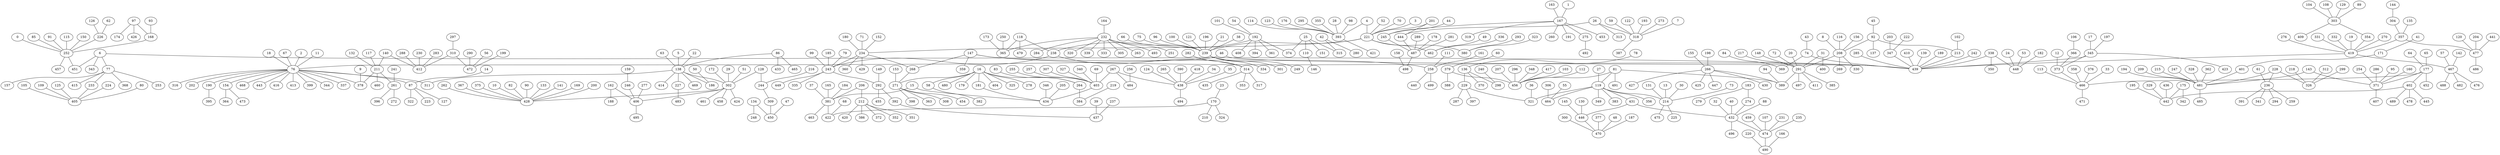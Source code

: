 graph Gnr_Geograf_Sim_n500_r05_BFS {
439;
6;
46;
74;
139;
147;
189;
213;
242;
285;
338;
345;
347;
410;
419;
19;
270;
276;
331;
332;
354;
357;
467;
203;
222;
17;
197;
423;
373;
448;
350;
92;
102;
359;
268;
258;
43;
369;
76;
451;
343;
77;
415;
368;
253;
233;
157;
252;
2;
11;
18;
67;
468;
443;
416;
413;
399;
378;
344;
337;
316;
311;
202;
190;
154;
87;
84;
111;
161;
499;
440;
234;
271;
45;
208;
137;
24;
53;
182;
12;
366;
466;
57;
142;
488;
482;
476;
135;
304;
477;
303;
89;
104;
108;
129;
409;
120;
204;
441;
486;
144;
33;
113;
177;
358;
376;
471;
106;
8;
116;
156;
330;
291;
269;
16;
153;
454;
398;
363;
308;
71;
152;
180;
221;
429;
360;
243;
14;
322;
223;
127;
473;
364;
395;
138;
9;
211;
0;
85;
91;
115;
150;
168;
226;
457;
405;
80;
105;
109;
125;
224;
62;
126;
93;
97;
117;
132;
140;
460;
261;
5;
22;
63;
86;
469;
414;
302;
227;
186;
79;
99;
185;
238;
449;
335;
292;
3;
4;
52;
70;
201;
462;
380;
239;
480;
404;
325;
278;
264;
181;
179;
58;
20;
31;
72;
148;
217;
497;
411;
389;
385;
64;
65;
452;
402;
371;
95;
143;
160;
254;
286;
407;
489;
478;
445;
442;
81;
94;
266;
400;
382;
434;
83;
384;
21;
38;
66;
75;
96;
100;
121;
196;
334;
301;
249;
293;
323;
49;
336;
444;
393;
149;
455;
392;
118;
192;
314;
50;
483;
29;
51;
128;
172;
461;
458;
428;
424;
406;
465;
433;
241;
396;
272;
412;
426;
174;
230;
283;
288;
310;
162;
246;
277;
495;
10;
82;
90;
133;
141;
169;
200;
262;
367;
375;
244;
282;
435;
353;
317;
54;
101;
408;
394;
374;
361;
479;
365;
437;
28;
98;
114;
123;
176;
295;
355;
421;
26;
487;
219;
15;
205;
346;
403;
155;
198;
447;
430;
427;
425;
491;
456;
119;
175;
195;
329;
436;
481;
194;
209;
215;
228;
247;
328;
362;
401;
485;
342;
27;
464;
431;
383;
356;
349;
321;
214;
103;
112;
207;
296;
348;
379;
417;
69;
255;
257;
267;
307;
327;
340;
381;
178;
245;
281;
289;
498;
318;
313;
39;
237;
173;
232;
250;
25;
216;
309;
159;
188;
297;
472;
56;
199;
290;
450;
315;
151;
110;
164;
493;
339;
333;
320;
305;
284;
263;
251;
7;
59;
122;
193;
273;
387;
158;
44;
167;
37;
165;
184;
206;
463;
422;
484;
438;
60;
388;
13;
30;
73;
131;
475;
225;
36;
229;
446;
432;
55;
306;
171;
326;
236;
61;
391;
341;
294;
259;
218;
299;
312;
41;
32;
40;
88;
274;
496;
474;
130;
145;
470;
136;
397;
287;
34;
35;
124;
265;
390;
418;
494;
256;
68;
170;
212;
1;
163;
453;
319;
275;
260;
191;
146;
42;
47;
134;
248;
280;
492;
420;
386;
372;
352;
351;
23;
324;
210;
78;
370;
298;
48;
187;
300;
377;
107;
231;
235;
459;
490;
183;
279;
166;
220;
240;
6 -- 439;
46 -- 439;
74 -- 439;
139 -- 439;
147 -- 439;
189 -- 439;
213 -- 439;
242 -- 439;
285 -- 439;
338 -- 439;
345 -- 439;
347 -- 439;
410 -- 439;
419 -- 439;
19 -- 419;
270 -- 419;
276 -- 419;
331 -- 419;
332 -- 419;
354 -- 419;
357 -- 419;
419 -- 467;
203 -- 347;
222 -- 347;
17 -- 345;
197 -- 345;
345 -- 423;
345 -- 373;
338 -- 448;
338 -- 350;
92 -- 213;
102 -- 213;
147 -- 359;
147 -- 268;
147 -- 258;
43 -- 74;
74 -- 369;
46 -- 76;
6 -- 451;
6 -- 343;
6 -- 77;
77 -- 415;
77 -- 368;
77 -- 253;
77 -- 233;
77 -- 157;
252 -- 451;
2 -- 76;
11 -- 76;
18 -- 76;
67 -- 76;
76 -- 468;
76 -- 443;
76 -- 416;
76 -- 413;
76 -- 399;
76 -- 378;
76 -- 344;
76 -- 337;
76 -- 316;
76 -- 311;
76 -- 202;
76 -- 190;
76 -- 154;
76 -- 87;
84 -- 369;
111 -- 258;
161 -- 258;
258 -- 499;
258 -- 440;
234 -- 268;
268 -- 271;
45 -- 92;
92 -- 208;
92 -- 137;
24 -- 448;
53 -- 448;
182 -- 448;
12 -- 373;
366 -- 373;
373 -- 466;
57 -- 467;
142 -- 467;
467 -- 488;
467 -- 482;
467 -- 476;
135 -- 357;
304 -- 357;
357 -- 477;
303 -- 354;
89 -- 303;
104 -- 303;
108 -- 303;
129 -- 303;
303 -- 409;
120 -- 477;
204 -- 477;
441 -- 477;
477 -- 486;
144 -- 304;
33 -- 466;
113 -- 466;
177 -- 466;
358 -- 466;
376 -- 466;
466 -- 471;
106 -- 366;
8 -- 208;
116 -- 208;
156 -- 208;
208 -- 330;
208 -- 291;
208 -- 269;
16 -- 271;
153 -- 271;
271 -- 454;
271 -- 398;
271 -- 363;
271 -- 308;
71 -- 234;
152 -- 234;
180 -- 234;
221 -- 234;
234 -- 429;
234 -- 360;
234 -- 243;
14 -- 87;
87 -- 322;
87 -- 223;
87 -- 127;
154 -- 473;
154 -- 364;
190 -- 395;
138 -- 311;
9 -- 378;
211 -- 378;
0 -- 252;
85 -- 252;
91 -- 252;
115 -- 252;
150 -- 252;
168 -- 252;
226 -- 252;
252 -- 457;
233 -- 405;
80 -- 405;
105 -- 405;
109 -- 405;
125 -- 405;
224 -- 405;
62 -- 226;
126 -- 226;
93 -- 168;
97 -- 168;
117 -- 211;
132 -- 211;
140 -- 211;
211 -- 460;
211 -- 261;
5 -- 138;
22 -- 138;
63 -- 138;
86 -- 138;
138 -- 469;
138 -- 414;
138 -- 302;
138 -- 227;
138 -- 186;
79 -- 243;
99 -- 243;
185 -- 243;
238 -- 243;
243 -- 449;
243 -- 335;
243 -- 292;
3 -- 221;
4 -- 221;
52 -- 221;
70 -- 221;
201 -- 221;
221 -- 462;
221 -- 380;
221 -- 239;
16 -- 480;
16 -- 404;
16 -- 325;
16 -- 278;
16 -- 264;
16 -- 181;
16 -- 179;
16 -- 58;
20 -- 291;
31 -- 291;
72 -- 291;
148 -- 291;
217 -- 291;
291 -- 497;
291 -- 411;
291 -- 389;
291 -- 385;
64 -- 177;
65 -- 177;
177 -- 452;
177 -- 402;
177 -- 371;
95 -- 371;
143 -- 371;
160 -- 371;
254 -- 371;
286 -- 371;
371 -- 407;
402 -- 489;
402 -- 478;
402 -- 445;
402 -- 442;
81 -- 389;
94 -- 389;
266 -- 389;
31 -- 400;
58 -- 382;
181 -- 434;
83 -- 264;
264 -- 384;
21 -- 239;
38 -- 239;
66 -- 239;
75 -- 239;
96 -- 239;
100 -- 239;
121 -- 239;
196 -- 239;
239 -- 334;
239 -- 301;
239 -- 249;
293 -- 380;
323 -- 380;
49 -- 462;
336 -- 462;
201 -- 444;
4 -- 393;
149 -- 292;
292 -- 455;
292 -- 392;
118 -- 238;
192 -- 238;
238 -- 314;
50 -- 186;
227 -- 483;
29 -- 302;
51 -- 302;
128 -- 302;
172 -- 302;
302 -- 461;
302 -- 458;
302 -- 428;
302 -- 424;
302 -- 406;
86 -- 465;
86 -- 433;
241 -- 261;
261 -- 396;
261 -- 272;
140 -- 412;
97 -- 426;
97 -- 174;
230 -- 412;
283 -- 412;
288 -- 412;
310 -- 412;
162 -- 406;
246 -- 406;
277 -- 406;
406 -- 495;
10 -- 428;
82 -- 428;
90 -- 428;
133 -- 428;
141 -- 428;
169 -- 428;
200 -- 428;
262 -- 428;
367 -- 428;
375 -- 428;
128 -- 244;
282 -- 314;
314 -- 435;
314 -- 353;
314 -- 317;
54 -- 192;
101 -- 192;
192 -- 408;
192 -- 394;
192 -- 374;
192 -- 361;
118 -- 479;
118 -- 365;
392 -- 437;
28 -- 393;
98 -- 393;
114 -- 393;
123 -- 393;
176 -- 393;
295 -- 393;
355 -- 393;
393 -- 421;
26 -- 444;
444 -- 487;
219 -- 384;
15 -- 434;
205 -- 434;
346 -- 434;
403 -- 434;
155 -- 266;
198 -- 266;
266 -- 447;
266 -- 430;
266 -- 427;
266 -- 425;
81 -- 491;
81 -- 456;
81 -- 119;
175 -- 442;
195 -- 442;
329 -- 442;
436 -- 442;
143 -- 481;
194 -- 481;
209 -- 481;
215 -- 481;
228 -- 481;
247 -- 481;
328 -- 481;
362 -- 481;
401 -- 481;
481 -- 485;
175 -- 342;
27 -- 119;
119 -- 464;
119 -- 431;
119 -- 383;
119 -- 356;
119 -- 349;
119 -- 321;
119 -- 214;
103 -- 456;
112 -- 456;
207 -- 456;
296 -- 456;
348 -- 456;
379 -- 456;
417 -- 456;
69 -- 403;
255 -- 403;
257 -- 403;
267 -- 403;
307 -- 403;
327 -- 403;
340 -- 403;
15 -- 381;
178 -- 487;
245 -- 487;
281 -- 487;
289 -- 487;
487 -- 498;
26 -- 318;
26 -- 313;
39 -- 437;
237 -- 437;
173 -- 365;
232 -- 365;
250 -- 365;
25 -- 374;
216 -- 244;
244 -- 309;
159 -- 246;
162 -- 188;
297 -- 310;
310 -- 472;
56 -- 472;
199 -- 472;
290 -- 472;
309 -- 450;
25 -- 315;
25 -- 151;
25 -- 110;
164 -- 232;
232 -- 493;
232 -- 339;
232 -- 333;
232 -- 320;
232 -- 305;
232 -- 284;
232 -- 263;
232 -- 251;
7 -- 318;
59 -- 318;
122 -- 318;
193 -- 318;
273 -- 318;
318 -- 387;
158 -- 498;
44 -- 245;
167 -- 245;
37 -- 381;
165 -- 381;
184 -- 381;
206 -- 381;
381 -- 463;
381 -- 422;
267 -- 484;
267 -- 438;
60 -- 379;
379 -- 388;
13 -- 214;
30 -- 214;
73 -- 214;
131 -- 214;
214 -- 475;
214 -- 225;
36 -- 321;
229 -- 321;
431 -- 446;
431 -- 432;
55 -- 464;
306 -- 464;
171 -- 401;
228 -- 326;
228 -- 236;
61 -- 236;
236 -- 391;
236 -- 341;
236 -- 294;
236 -- 259;
218 -- 326;
299 -- 326;
312 -- 326;
41 -- 171;
32 -- 432;
40 -- 432;
88 -- 432;
274 -- 432;
432 -- 496;
432 -- 474;
130 -- 446;
145 -- 446;
446 -- 470;
136 -- 229;
229 -- 397;
229 -- 287;
34 -- 438;
35 -- 438;
124 -- 438;
265 -- 438;
390 -- 438;
418 -- 438;
438 -- 494;
256 -- 484;
68 -- 422;
170 -- 422;
206 -- 212;
1 -- 167;
163 -- 167;
167 -- 453;
167 -- 319;
167 -- 275;
167 -- 260;
167 -- 191;
110 -- 146;
42 -- 315;
47 -- 450;
134 -- 450;
134 -- 248;
42 -- 280;
275 -- 492;
212 -- 420;
212 -- 386;
212 -- 372;
212 -- 352;
212 -- 351;
23 -- 170;
170 -- 324;
170 -- 210;
78 -- 136;
136 -- 370;
136 -- 298;
48 -- 470;
187 -- 470;
300 -- 470;
377 -- 470;
107 -- 474;
231 -- 474;
235 -- 474;
459 -- 474;
474 -- 490;
183 -- 274;
183 -- 279;
166 -- 490;
220 -- 490;
240 -- 298;
}